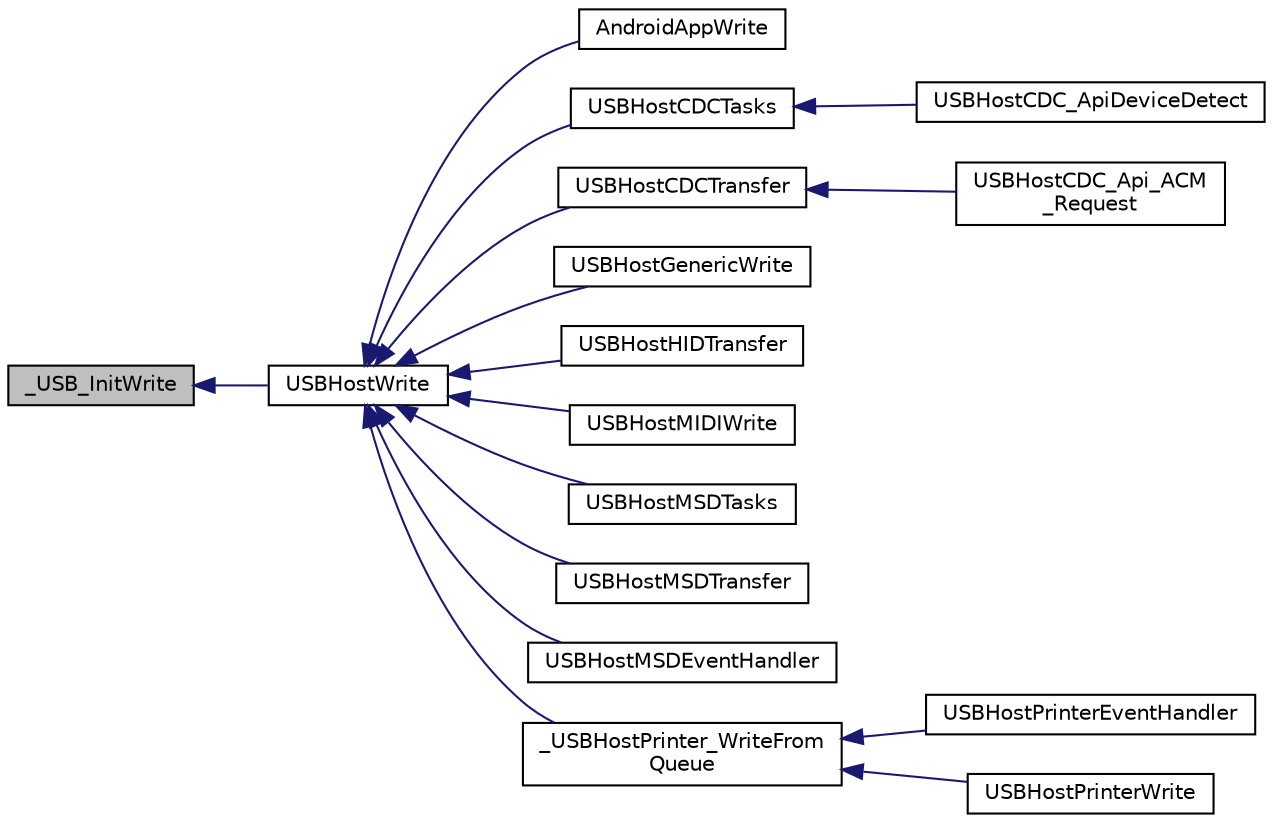 digraph "_USB_InitWrite"
{
  edge [fontname="Helvetica",fontsize="10",labelfontname="Helvetica",labelfontsize="10"];
  node [fontname="Helvetica",fontsize="10",shape=record];
  rankdir="LR";
  Node1 [label="_USB_InitWrite",height=0.2,width=0.4,color="black", fillcolor="grey75", style="filled", fontcolor="black"];
  Node1 -> Node2 [dir="back",color="midnightblue",fontsize="10",style="solid",fontname="Helvetica"];
  Node2 [label="USBHostWrite",height=0.2,width=0.4,color="black", fillcolor="white", style="filled",URL="$usb__host_8c.html#aab4a83f31884a531ad00ce9255c2a2c0"];
  Node2 -> Node3 [dir="back",color="midnightblue",fontsize="10",style="solid",fontname="Helvetica"];
  Node3 [label="AndroidAppWrite",height=0.2,width=0.4,color="black", fillcolor="white", style="filled",URL="$usb__host__android_8c.html#ad595e7c4d8ef1a2807a3998b7e43cc9c"];
  Node2 -> Node4 [dir="back",color="midnightblue",fontsize="10",style="solid",fontname="Helvetica"];
  Node4 [label="USBHostCDCTasks",height=0.2,width=0.4,color="black", fillcolor="white", style="filled",URL="$usb__host__cdc_8c.html#a6e595b04dc00545e596306e7f4b3fa3d"];
  Node4 -> Node5 [dir="back",color="midnightblue",fontsize="10",style="solid",fontname="Helvetica"];
  Node5 [label="USBHostCDC_ApiDeviceDetect",height=0.2,width=0.4,color="black", fillcolor="white", style="filled",URL="$usb__host__cdc__interface_8c.html#aebb742aa385542e9b8163cea4f7604fc"];
  Node2 -> Node6 [dir="back",color="midnightblue",fontsize="10",style="solid",fontname="Helvetica"];
  Node6 [label="USBHostCDCTransfer",height=0.2,width=0.4,color="black", fillcolor="white", style="filled",URL="$usb__host__cdc_8c.html#afaeafef25dcd0f4c8e3584fa8e89cd43"];
  Node6 -> Node7 [dir="back",color="midnightblue",fontsize="10",style="solid",fontname="Helvetica"];
  Node7 [label="USBHostCDC_Api_ACM\l_Request",height=0.2,width=0.4,color="black", fillcolor="white", style="filled",URL="$usb__host__cdc__interface_8c.html#aa8e1f0f1a5f435e164ce2ee047c2adb5"];
  Node2 -> Node8 [dir="back",color="midnightblue",fontsize="10",style="solid",fontname="Helvetica"];
  Node8 [label="USBHostGenericWrite",height=0.2,width=0.4,color="black", fillcolor="white", style="filled",URL="$usb__host__generic_8c.html#a17abe6d67643d55ff690e1204c04dad2"];
  Node2 -> Node9 [dir="back",color="midnightblue",fontsize="10",style="solid",fontname="Helvetica"];
  Node9 [label="USBHostHIDTransfer",height=0.2,width=0.4,color="black", fillcolor="white", style="filled",URL="$usb__host__hid_8c.html#acd97326f3ecd30569ac7c6c1de95c691"];
  Node2 -> Node10 [dir="back",color="midnightblue",fontsize="10",style="solid",fontname="Helvetica"];
  Node10 [label="USBHostMIDIWrite",height=0.2,width=0.4,color="black", fillcolor="white", style="filled",URL="$usb__host__midi_8c.html#af4c19be422440715dcfc4f1523d1910f"];
  Node2 -> Node11 [dir="back",color="midnightblue",fontsize="10",style="solid",fontname="Helvetica"];
  Node11 [label="USBHostMSDTasks",height=0.2,width=0.4,color="black", fillcolor="white", style="filled",URL="$usb__host__msd_8c.html#aa41223ae18108ca0d663875f47a3ae37"];
  Node2 -> Node12 [dir="back",color="midnightblue",fontsize="10",style="solid",fontname="Helvetica"];
  Node12 [label="USBHostMSDTransfer",height=0.2,width=0.4,color="black", fillcolor="white", style="filled",URL="$usb__host__msd_8c.html#a609b0f6a6da6ce032bdb5131e45cc304"];
  Node2 -> Node13 [dir="back",color="midnightblue",fontsize="10",style="solid",fontname="Helvetica"];
  Node13 [label="USBHostMSDEventHandler",height=0.2,width=0.4,color="black", fillcolor="white", style="filled",URL="$usb__host__msd_8c.html#a694dc670eeeba6b473c1bf3ab5ec1fd8"];
  Node2 -> Node14 [dir="back",color="midnightblue",fontsize="10",style="solid",fontname="Helvetica"];
  Node14 [label="_USBHostPrinter_WriteFrom\lQueue",height=0.2,width=0.4,color="black", fillcolor="white", style="filled",URL="$usb__host__printer_8c.html#a28c61a0f843c82f59895bdb1d0740bd1"];
  Node14 -> Node15 [dir="back",color="midnightblue",fontsize="10",style="solid",fontname="Helvetica"];
  Node15 [label="USBHostPrinterEventHandler",height=0.2,width=0.4,color="black", fillcolor="white", style="filled",URL="$usb__host__printer_8c.html#a5e1b4daf8b38172c637641f4adff5f4d"];
  Node14 -> Node16 [dir="back",color="midnightblue",fontsize="10",style="solid",fontname="Helvetica"];
  Node16 [label="USBHostPrinterWrite",height=0.2,width=0.4,color="black", fillcolor="white", style="filled",URL="$usb__host__printer_8c.html#af60f70dd5035278bd3a4d9d6d54032eb"];
}
